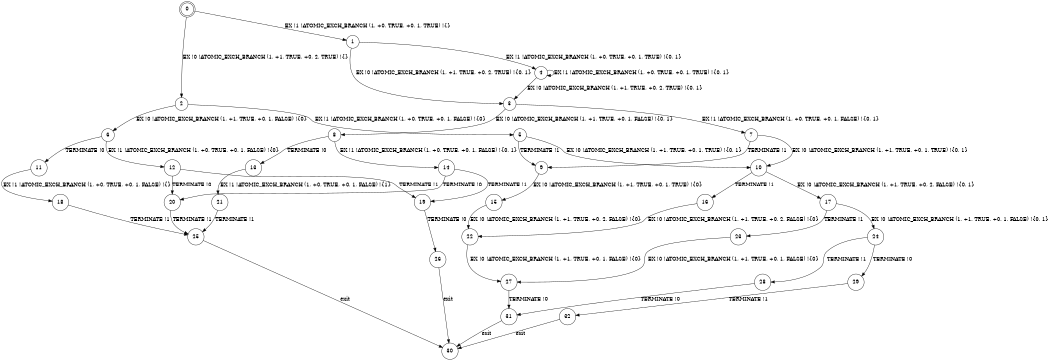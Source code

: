 digraph BCG {
size = "7, 10.5";
center = TRUE;
node [shape = circle];
0 [peripheries = 2];
0 -> 1 [label = "EX !1 !ATOMIC_EXCH_BRANCH (1, +0, TRUE, +0, 1, TRUE) !{}"];
0 -> 2 [label = "EX !0 !ATOMIC_EXCH_BRANCH (1, +1, TRUE, +0, 2, TRUE) !{}"];
1 -> 3 [label = "EX !0 !ATOMIC_EXCH_BRANCH (1, +1, TRUE, +0, 2, TRUE) !{0, 1}"];
1 -> 4 [label = "EX !1 !ATOMIC_EXCH_BRANCH (1, +0, TRUE, +0, 1, TRUE) !{0, 1}"];
2 -> 5 [label = "EX !1 !ATOMIC_EXCH_BRANCH (1, +0, TRUE, +0, 1, FALSE) !{0}"];
2 -> 6 [label = "EX !0 !ATOMIC_EXCH_BRANCH (1, +1, TRUE, +0, 1, FALSE) !{0}"];
3 -> 7 [label = "EX !1 !ATOMIC_EXCH_BRANCH (1, +0, TRUE, +0, 1, FALSE) !{0, 1}"];
3 -> 8 [label = "EX !0 !ATOMIC_EXCH_BRANCH (1, +1, TRUE, +0, 1, FALSE) !{0, 1}"];
4 -> 3 [label = "EX !0 !ATOMIC_EXCH_BRANCH (1, +1, TRUE, +0, 2, TRUE) !{0, 1}"];
4 -> 4 [label = "EX !1 !ATOMIC_EXCH_BRANCH (1, +0, TRUE, +0, 1, TRUE) !{0, 1}"];
5 -> 9 [label = "TERMINATE !1"];
5 -> 10 [label = "EX !0 !ATOMIC_EXCH_BRANCH (1, +1, TRUE, +0, 1, TRUE) !{0, 1}"];
6 -> 11 [label = "TERMINATE !0"];
6 -> 12 [label = "EX !1 !ATOMIC_EXCH_BRANCH (1, +0, TRUE, +0, 1, FALSE) !{0}"];
7 -> 9 [label = "TERMINATE !1"];
7 -> 10 [label = "EX !0 !ATOMIC_EXCH_BRANCH (1, +1, TRUE, +0, 1, TRUE) !{0, 1}"];
8 -> 13 [label = "TERMINATE !0"];
8 -> 14 [label = "EX !1 !ATOMIC_EXCH_BRANCH (1, +0, TRUE, +0, 1, FALSE) !{0, 1}"];
9 -> 15 [label = "EX !0 !ATOMIC_EXCH_BRANCH (1, +1, TRUE, +0, 1, TRUE) !{0}"];
10 -> 16 [label = "TERMINATE !1"];
10 -> 17 [label = "EX !0 !ATOMIC_EXCH_BRANCH (1, +1, TRUE, +0, 2, FALSE) !{0, 1}"];
11 -> 18 [label = "EX !1 !ATOMIC_EXCH_BRANCH (1, +0, TRUE, +0, 1, FALSE) !{}"];
12 -> 19 [label = "TERMINATE !1"];
12 -> 20 [label = "TERMINATE !0"];
13 -> 21 [label = "EX !1 !ATOMIC_EXCH_BRANCH (1, +0, TRUE, +0, 1, FALSE) !{1}"];
14 -> 19 [label = "TERMINATE !1"];
14 -> 20 [label = "TERMINATE !0"];
15 -> 22 [label = "EX !0 !ATOMIC_EXCH_BRANCH (1, +1, TRUE, +0, 2, FALSE) !{0}"];
16 -> 22 [label = "EX !0 !ATOMIC_EXCH_BRANCH (1, +1, TRUE, +0, 2, FALSE) !{0}"];
17 -> 23 [label = "TERMINATE !1"];
17 -> 24 [label = "EX !0 !ATOMIC_EXCH_BRANCH (1, +1, TRUE, +0, 1, FALSE) !{0, 1}"];
18 -> 25 [label = "TERMINATE !1"];
19 -> 26 [label = "TERMINATE !0"];
20 -> 25 [label = "TERMINATE !1"];
21 -> 25 [label = "TERMINATE !1"];
22 -> 27 [label = "EX !0 !ATOMIC_EXCH_BRANCH (1, +1, TRUE, +0, 1, FALSE) !{0}"];
23 -> 27 [label = "EX !0 !ATOMIC_EXCH_BRANCH (1, +1, TRUE, +0, 1, FALSE) !{0}"];
24 -> 28 [label = "TERMINATE !1"];
24 -> 29 [label = "TERMINATE !0"];
25 -> 30 [label = "exit"];
26 -> 30 [label = "exit"];
27 -> 31 [label = "TERMINATE !0"];
28 -> 31 [label = "TERMINATE !0"];
29 -> 32 [label = "TERMINATE !1"];
31 -> 30 [label = "exit"];
32 -> 30 [label = "exit"];
}
